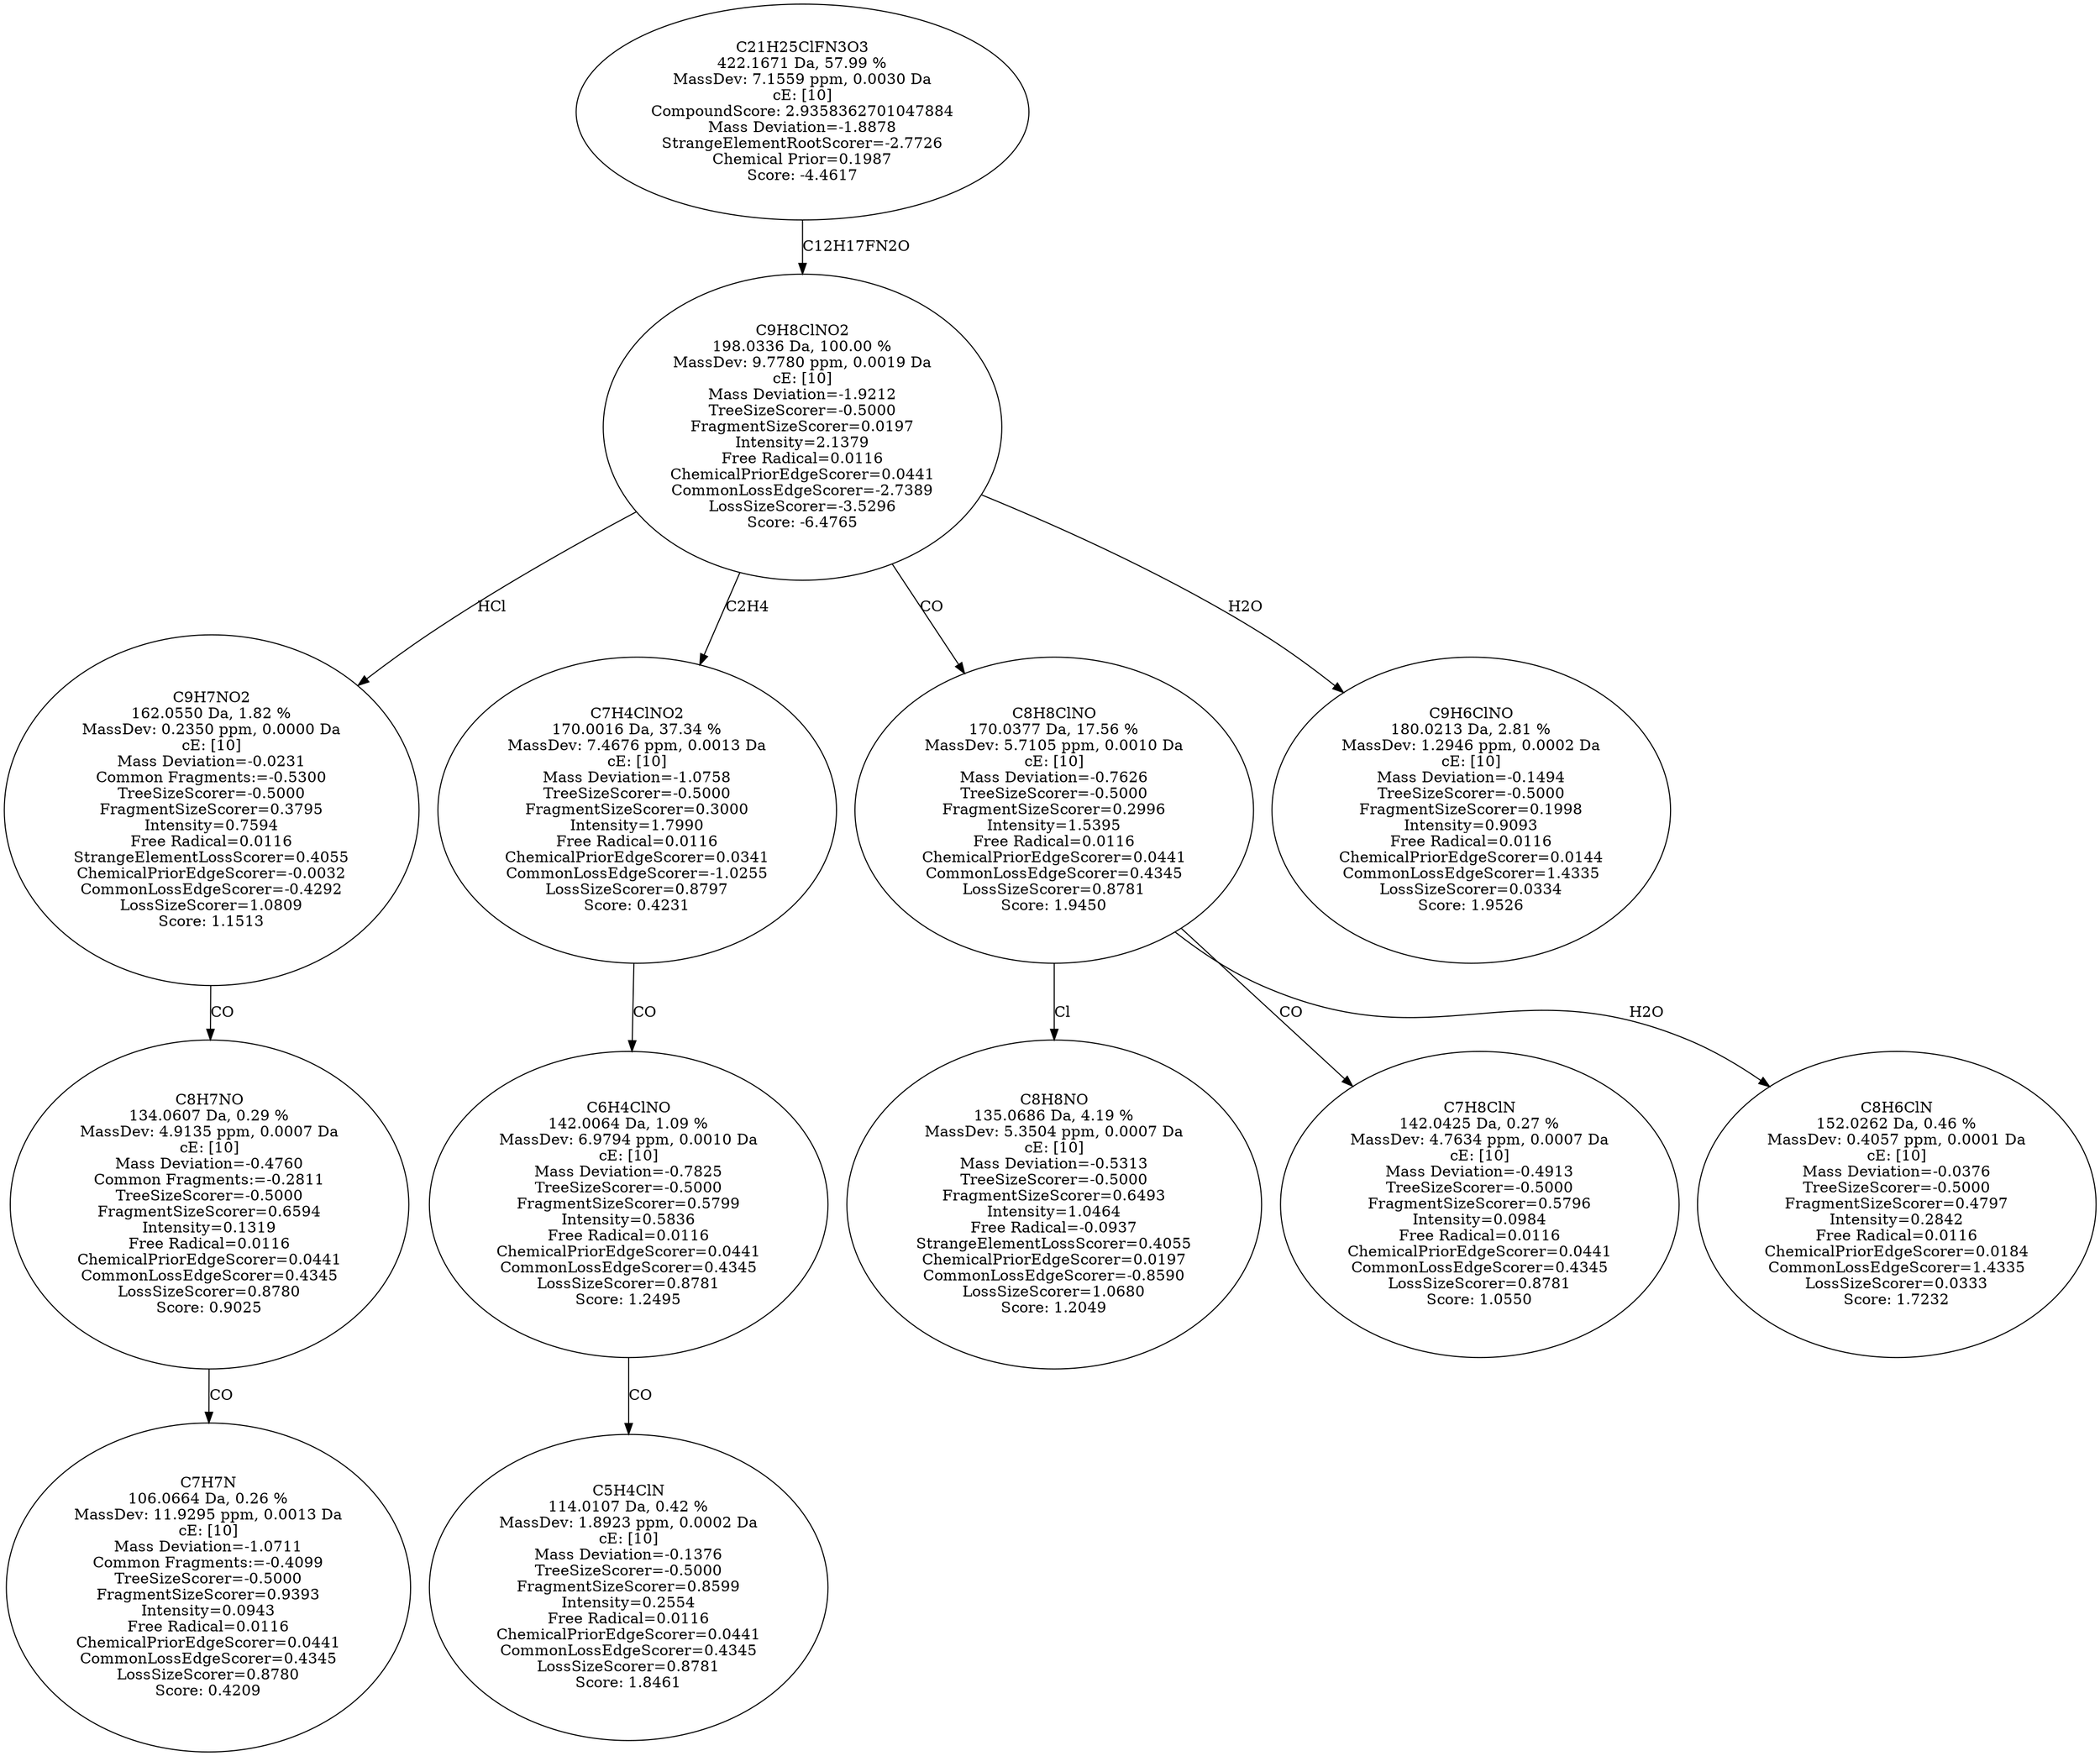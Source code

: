 strict digraph {
v1 [label="C7H7N\n106.0664 Da, 0.26 %\nMassDev: 11.9295 ppm, 0.0013 Da\ncE: [10]\nMass Deviation=-1.0711\nCommon Fragments:=-0.4099\nTreeSizeScorer=-0.5000\nFragmentSizeScorer=0.9393\nIntensity=0.0943\nFree Radical=0.0116\nChemicalPriorEdgeScorer=0.0441\nCommonLossEdgeScorer=0.4345\nLossSizeScorer=0.8780\nScore: 0.4209"];
v2 [label="C8H7NO\n134.0607 Da, 0.29 %\nMassDev: 4.9135 ppm, 0.0007 Da\ncE: [10]\nMass Deviation=-0.4760\nCommon Fragments:=-0.2811\nTreeSizeScorer=-0.5000\nFragmentSizeScorer=0.6594\nIntensity=0.1319\nFree Radical=0.0116\nChemicalPriorEdgeScorer=0.0441\nCommonLossEdgeScorer=0.4345\nLossSizeScorer=0.8780\nScore: 0.9025"];
v3 [label="C9H7NO2\n162.0550 Da, 1.82 %\nMassDev: 0.2350 ppm, 0.0000 Da\ncE: [10]\nMass Deviation=-0.0231\nCommon Fragments:=-0.5300\nTreeSizeScorer=-0.5000\nFragmentSizeScorer=0.3795\nIntensity=0.7594\nFree Radical=0.0116\nStrangeElementLossScorer=0.4055\nChemicalPriorEdgeScorer=-0.0032\nCommonLossEdgeScorer=-0.4292\nLossSizeScorer=1.0809\nScore: 1.1513"];
v4 [label="C5H4ClN\n114.0107 Da, 0.42 %\nMassDev: 1.8923 ppm, 0.0002 Da\ncE: [10]\nMass Deviation=-0.1376\nTreeSizeScorer=-0.5000\nFragmentSizeScorer=0.8599\nIntensity=0.2554\nFree Radical=0.0116\nChemicalPriorEdgeScorer=0.0441\nCommonLossEdgeScorer=0.4345\nLossSizeScorer=0.8781\nScore: 1.8461"];
v5 [label="C6H4ClNO\n142.0064 Da, 1.09 %\nMassDev: 6.9794 ppm, 0.0010 Da\ncE: [10]\nMass Deviation=-0.7825\nTreeSizeScorer=-0.5000\nFragmentSizeScorer=0.5799\nIntensity=0.5836\nFree Radical=0.0116\nChemicalPriorEdgeScorer=0.0441\nCommonLossEdgeScorer=0.4345\nLossSizeScorer=0.8781\nScore: 1.2495"];
v6 [label="C7H4ClNO2\n170.0016 Da, 37.34 %\nMassDev: 7.4676 ppm, 0.0013 Da\ncE: [10]\nMass Deviation=-1.0758\nTreeSizeScorer=-0.5000\nFragmentSizeScorer=0.3000\nIntensity=1.7990\nFree Radical=0.0116\nChemicalPriorEdgeScorer=0.0341\nCommonLossEdgeScorer=-1.0255\nLossSizeScorer=0.8797\nScore: 0.4231"];
v7 [label="C8H8NO\n135.0686 Da, 4.19 %\nMassDev: 5.3504 ppm, 0.0007 Da\ncE: [10]\nMass Deviation=-0.5313\nTreeSizeScorer=-0.5000\nFragmentSizeScorer=0.6493\nIntensity=1.0464\nFree Radical=-0.0937\nStrangeElementLossScorer=0.4055\nChemicalPriorEdgeScorer=0.0197\nCommonLossEdgeScorer=-0.8590\nLossSizeScorer=1.0680\nScore: 1.2049"];
v8 [label="C7H8ClN\n142.0425 Da, 0.27 %\nMassDev: 4.7634 ppm, 0.0007 Da\ncE: [10]\nMass Deviation=-0.4913\nTreeSizeScorer=-0.5000\nFragmentSizeScorer=0.5796\nIntensity=0.0984\nFree Radical=0.0116\nChemicalPriorEdgeScorer=0.0441\nCommonLossEdgeScorer=0.4345\nLossSizeScorer=0.8781\nScore: 1.0550"];
v9 [label="C8H6ClN\n152.0262 Da, 0.46 %\nMassDev: 0.4057 ppm, 0.0001 Da\ncE: [10]\nMass Deviation=-0.0376\nTreeSizeScorer=-0.5000\nFragmentSizeScorer=0.4797\nIntensity=0.2842\nFree Radical=0.0116\nChemicalPriorEdgeScorer=0.0184\nCommonLossEdgeScorer=1.4335\nLossSizeScorer=0.0333\nScore: 1.7232"];
v10 [label="C8H8ClNO\n170.0377 Da, 17.56 %\nMassDev: 5.7105 ppm, 0.0010 Da\ncE: [10]\nMass Deviation=-0.7626\nTreeSizeScorer=-0.5000\nFragmentSizeScorer=0.2996\nIntensity=1.5395\nFree Radical=0.0116\nChemicalPriorEdgeScorer=0.0441\nCommonLossEdgeScorer=0.4345\nLossSizeScorer=0.8781\nScore: 1.9450"];
v11 [label="C9H6ClNO\n180.0213 Da, 2.81 %\nMassDev: 1.2946 ppm, 0.0002 Da\ncE: [10]\nMass Deviation=-0.1494\nTreeSizeScorer=-0.5000\nFragmentSizeScorer=0.1998\nIntensity=0.9093\nFree Radical=0.0116\nChemicalPriorEdgeScorer=0.0144\nCommonLossEdgeScorer=1.4335\nLossSizeScorer=0.0334\nScore: 1.9526"];
v12 [label="C9H8ClNO2\n198.0336 Da, 100.00 %\nMassDev: 9.7780 ppm, 0.0019 Da\ncE: [10]\nMass Deviation=-1.9212\nTreeSizeScorer=-0.5000\nFragmentSizeScorer=0.0197\nIntensity=2.1379\nFree Radical=0.0116\nChemicalPriorEdgeScorer=0.0441\nCommonLossEdgeScorer=-2.7389\nLossSizeScorer=-3.5296\nScore: -6.4765"];
v13 [label="C21H25ClFN3O3\n422.1671 Da, 57.99 %\nMassDev: 7.1559 ppm, 0.0030 Da\ncE: [10]\nCompoundScore: 2.9358362701047884\nMass Deviation=-1.8878\nStrangeElementRootScorer=-2.7726\nChemical Prior=0.1987\nScore: -4.4617"];
v2 -> v1 [label="CO"];
v3 -> v2 [label="CO"];
v12 -> v3 [label="HCl"];
v5 -> v4 [label="CO"];
v6 -> v5 [label="CO"];
v12 -> v6 [label="C2H4"];
v10 -> v7 [label="Cl"];
v10 -> v8 [label="CO"];
v10 -> v9 [label="H2O"];
v12 -> v10 [label="CO"];
v12 -> v11 [label="H2O"];
v13 -> v12 [label="C12H17FN2O"];
}